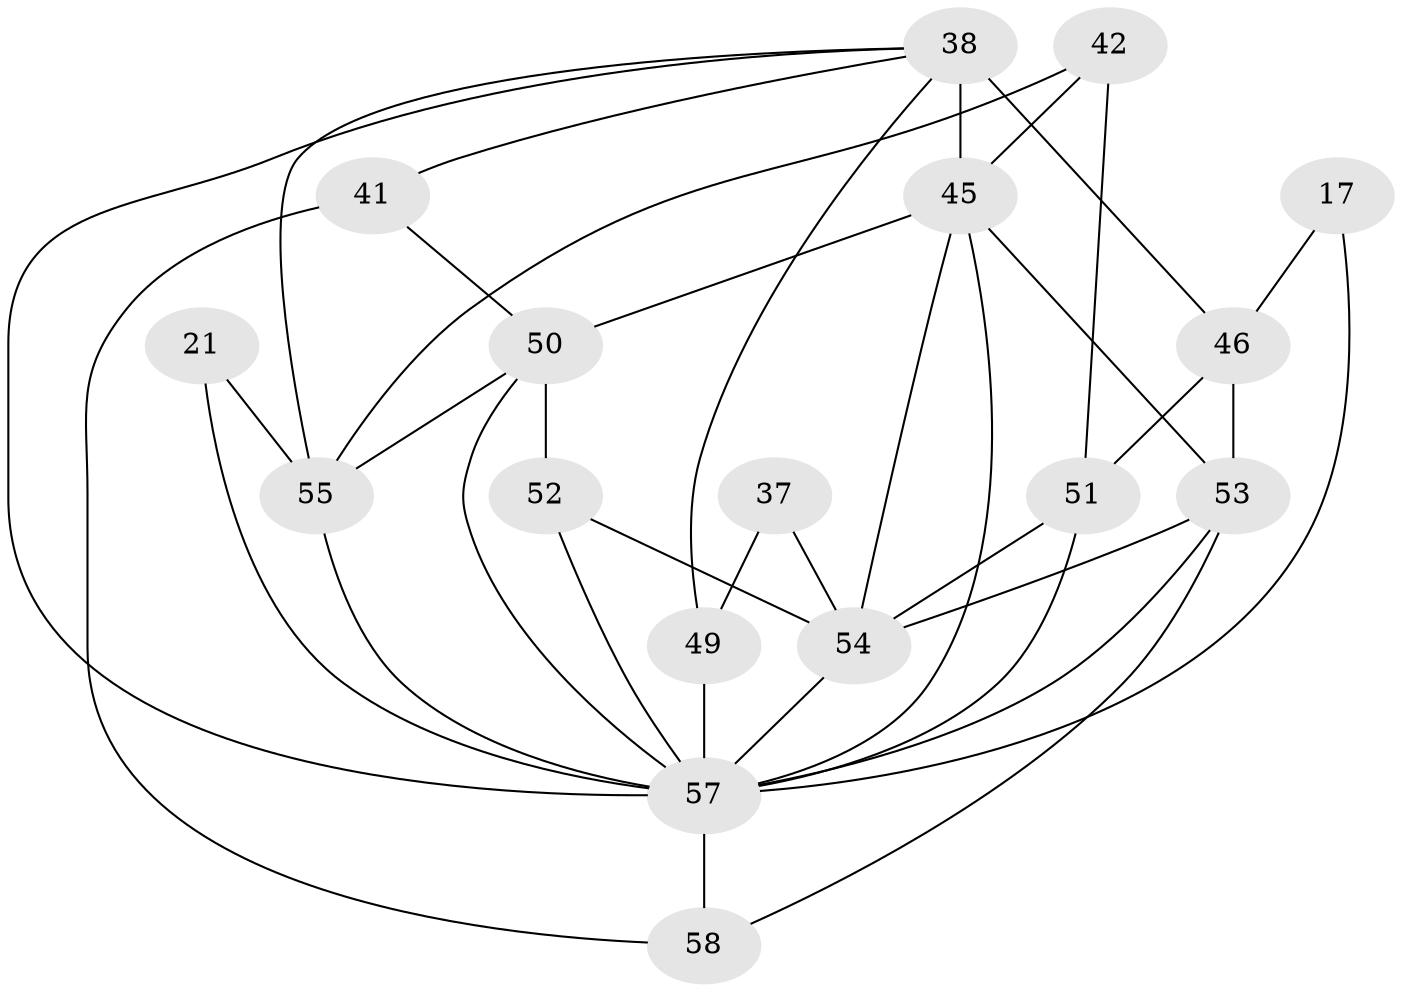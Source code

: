 // original degree distribution, {4: 0.3275862068965517, 5: 0.20689655172413793, 3: 0.15517241379310345, 6: 0.08620689655172414, 2: 0.1896551724137931, 10: 0.017241379310344827, 7: 0.017241379310344827}
// Generated by graph-tools (version 1.1) at 2025/54/03/04/25 21:54:22]
// undirected, 17 vertices, 37 edges
graph export_dot {
graph [start="1"]
  node [color=gray90,style=filled];
  17;
  21;
  37;
  38 [super="+32+22"];
  41 [super="+10"];
  42;
  45 [super="+29+19"];
  46 [super="+26+39"];
  49 [super="+24"];
  50 [super="+14+8+34"];
  51 [super="+43+28"];
  52 [super="+35"];
  53 [super="+40+48+44"];
  54 [super="+25+9"];
  55 [super="+16"];
  57 [super="+5+12+7+33+47+56+23"];
  58 [super="+27+13"];
  17 -- 46;
  17 -- 57;
  21 -- 55;
  21 -- 57;
  37 -- 54;
  37 -- 49;
  38 -- 49;
  38 -- 41;
  38 -- 45 [weight=4];
  38 -- 55;
  38 -- 57;
  38 -- 46 [weight=4];
  41 -- 50;
  41 -- 58;
  42 -- 45;
  42 -- 55 [weight=2];
  42 -- 51;
  45 -- 53 [weight=3];
  45 -- 50;
  45 -- 54;
  45 -- 57;
  46 -- 51 [weight=2];
  46 -- 53 [weight=3];
  49 -- 57 [weight=5];
  50 -- 55 [weight=3];
  50 -- 52 [weight=3];
  50 -- 57 [weight=4];
  51 -- 57 [weight=4];
  51 -- 54 [weight=2];
  52 -- 54 [weight=3];
  52 -- 57;
  53 -- 58 [weight=3];
  53 -- 54;
  53 -- 57;
  54 -- 57;
  55 -- 57;
  57 -- 58 [weight=5];
}
